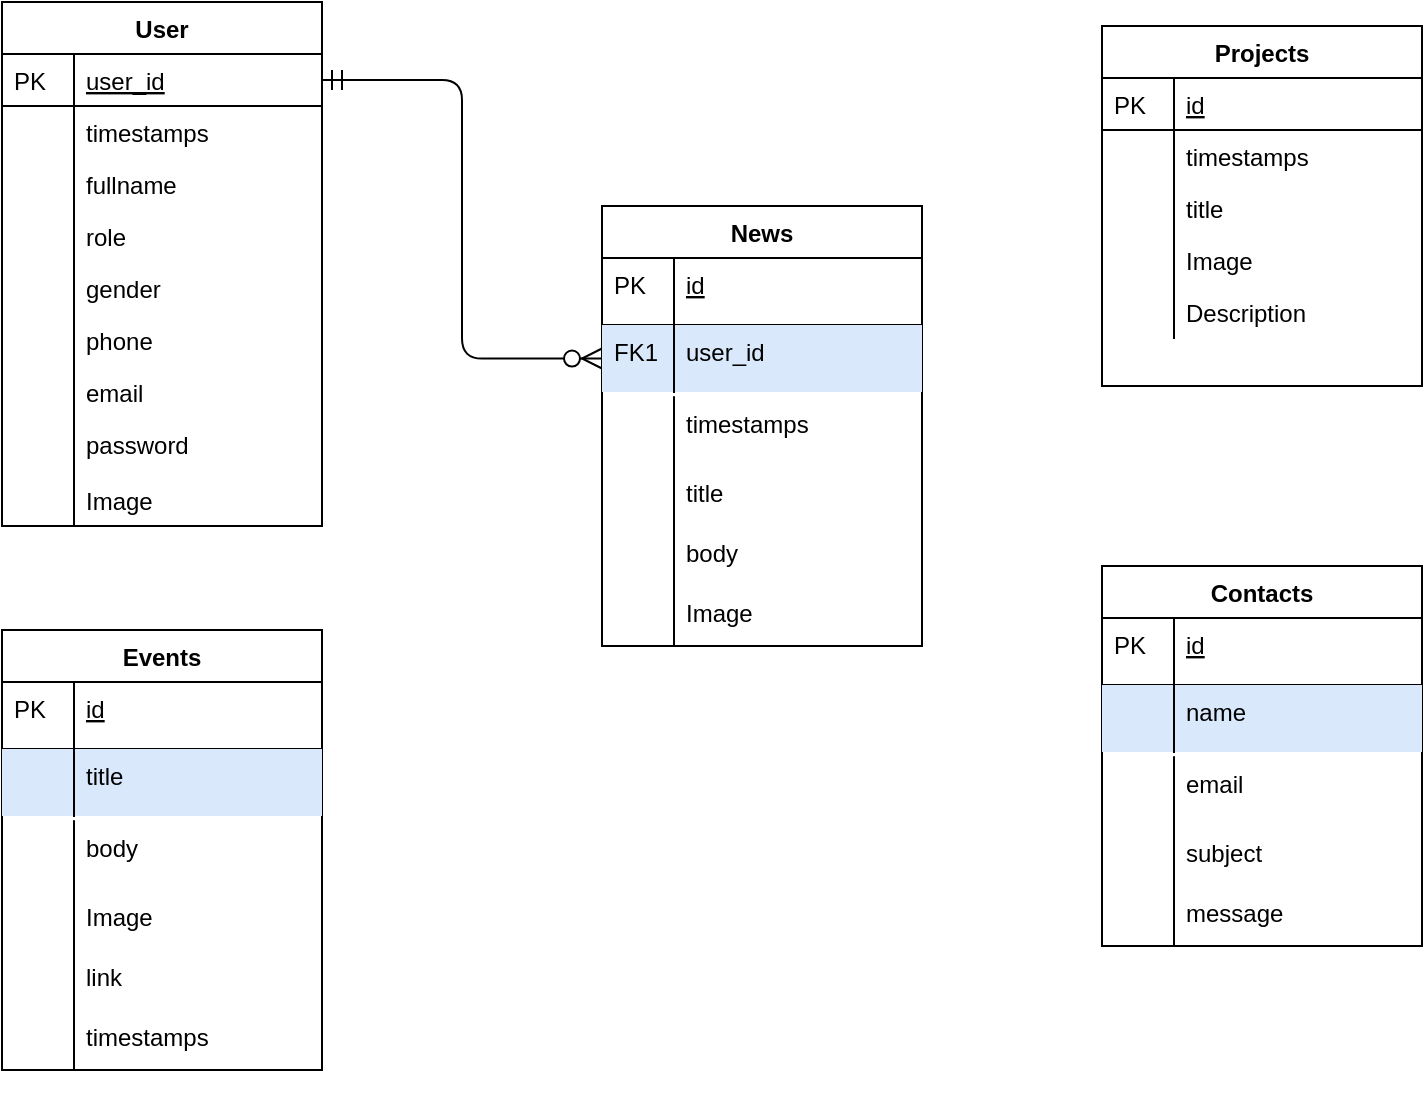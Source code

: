 <mxfile version="12.5.3" type="device"><diagram id="C5RBs43oDa-KdzZeNtuy" name="Page-1"><mxGraphModel dx="2091" dy="1770" grid="1" gridSize="10" guides="1" tooltips="1" connect="1" arrows="1" fold="1" page="1" pageScale="1" pageWidth="827" pageHeight="1169" math="0" shadow="0"><root><mxCell id="WIyWlLk6GJQsqaUBKTNV-0"/><mxCell id="WIyWlLk6GJQsqaUBKTNV-1" parent="WIyWlLk6GJQsqaUBKTNV-0"/><mxCell id="zkfFHV4jXpPFQw0GAbJ--63" value="" style="edgeStyle=orthogonalEdgeStyle;endArrow=ERzeroToMany;startArrow=ERmandOne;shadow=0;strokeWidth=1;endSize=8;startSize=8;entryX=0;entryY=0.5;entryDx=0;entryDy=0;" parent="WIyWlLk6GJQsqaUBKTNV-1" source="zkfFHV4jXpPFQw0GAbJ--52" target="zkfFHV4jXpPFQw0GAbJ--59" edge="1"><mxGeometry width="100" height="100" relative="1" as="geometry"><mxPoint x="310" y="390" as="sourcePoint"/><mxPoint x="410" y="290" as="targetPoint"/></mxGeometry></mxCell><mxCell id="JaXpL7tO8wuuAT2RG70w-64" value="" style="group" parent="WIyWlLk6GJQsqaUBKTNV-1" vertex="1" connectable="0"><mxGeometry x="-390" y="-142" width="160" height="534" as="geometry"/></mxCell><mxCell id="zkfFHV4jXpPFQw0GAbJ--51" value="User" style="swimlane;fontStyle=1;childLayout=stackLayout;horizontal=1;startSize=26;horizontalStack=0;resizeParent=1;resizeLast=0;collapsible=1;marginBottom=0;rounded=0;shadow=0;strokeWidth=1;" parent="JaXpL7tO8wuuAT2RG70w-64" vertex="1"><mxGeometry width="160" height="262" as="geometry"><mxRectangle x="160" y="120" width="160" height="26" as="alternateBounds"/></mxGeometry></mxCell><mxCell id="zkfFHV4jXpPFQw0GAbJ--52" value="user_id" style="shape=partialRectangle;top=0;left=0;right=0;bottom=1;align=left;verticalAlign=top;fillColor=none;spacingLeft=40;spacingRight=4;overflow=hidden;rotatable=0;points=[[0,0.5],[1,0.5]];portConstraint=eastwest;dropTarget=0;rounded=0;shadow=0;strokeWidth=1;fontStyle=4" parent="zkfFHV4jXpPFQw0GAbJ--51" vertex="1"><mxGeometry y="26" width="160" height="26" as="geometry"/></mxCell><mxCell id="zkfFHV4jXpPFQw0GAbJ--53" value="PK" style="shape=partialRectangle;top=0;left=0;bottom=0;fillColor=none;align=left;verticalAlign=top;spacingLeft=4;spacingRight=4;overflow=hidden;rotatable=0;points=[];portConstraint=eastwest;part=1;" parent="zkfFHV4jXpPFQw0GAbJ--52" vertex="1" connectable="0"><mxGeometry width="36" height="26" as="geometry"/></mxCell><mxCell id="zkfFHV4jXpPFQw0GAbJ--54" value="timestamps" style="shape=partialRectangle;top=0;left=0;right=0;bottom=0;align=left;verticalAlign=top;fillColor=none;spacingLeft=40;spacingRight=4;overflow=hidden;rotatable=0;points=[[0,0.5],[1,0.5]];portConstraint=eastwest;dropTarget=0;rounded=0;shadow=0;strokeWidth=1;" parent="zkfFHV4jXpPFQw0GAbJ--51" vertex="1"><mxGeometry y="52" width="160" height="26" as="geometry"/></mxCell><mxCell id="zkfFHV4jXpPFQw0GAbJ--55" value="" style="shape=partialRectangle;top=0;left=0;bottom=0;fillColor=none;align=left;verticalAlign=top;spacingLeft=4;spacingRight=4;overflow=hidden;rotatable=0;points=[];portConstraint=eastwest;part=1;" parent="zkfFHV4jXpPFQw0GAbJ--54" vertex="1" connectable="0"><mxGeometry width="36" height="26" as="geometry"/></mxCell><mxCell id="0wxuxPQrmh7vdbYi_BYT-20" value="fullname" style="shape=partialRectangle;top=0;left=0;right=0;bottom=0;align=left;verticalAlign=top;fillColor=none;spacingLeft=40;spacingRight=4;overflow=hidden;rotatable=0;points=[[0,0.5],[1,0.5]];portConstraint=eastwest;dropTarget=0;rounded=0;shadow=0;strokeWidth=1;" parent="zkfFHV4jXpPFQw0GAbJ--51" vertex="1"><mxGeometry y="78" width="160" height="26" as="geometry"/></mxCell><mxCell id="0wxuxPQrmh7vdbYi_BYT-21" value="" style="shape=partialRectangle;top=0;left=0;bottom=0;fillColor=none;align=left;verticalAlign=top;spacingLeft=4;spacingRight=4;overflow=hidden;rotatable=0;points=[];portConstraint=eastwest;part=1;" parent="0wxuxPQrmh7vdbYi_BYT-20" vertex="1" connectable="0"><mxGeometry width="36" height="26" as="geometry"/></mxCell><mxCell id="0wxuxPQrmh7vdbYi_BYT-23" value="role" style="shape=partialRectangle;top=0;left=0;right=0;bottom=0;align=left;verticalAlign=top;fillColor=none;spacingLeft=40;spacingRight=4;overflow=hidden;rotatable=0;points=[[0,0.5],[1,0.5]];portConstraint=eastwest;dropTarget=0;rounded=0;shadow=0;strokeWidth=1;" parent="zkfFHV4jXpPFQw0GAbJ--51" vertex="1"><mxGeometry y="104" width="160" height="26" as="geometry"/></mxCell><mxCell id="0wxuxPQrmh7vdbYi_BYT-24" value="" style="shape=partialRectangle;top=0;left=0;bottom=0;fillColor=none;align=left;verticalAlign=top;spacingLeft=4;spacingRight=4;overflow=hidden;rotatable=0;points=[];portConstraint=eastwest;part=1;" parent="0wxuxPQrmh7vdbYi_BYT-23" vertex="1" connectable="0"><mxGeometry width="36" height="26" as="geometry"/></mxCell><mxCell id="0wxuxPQrmh7vdbYi_BYT-25" value="gender" style="shape=partialRectangle;top=0;left=0;right=0;bottom=0;align=left;verticalAlign=top;fillColor=none;spacingLeft=40;spacingRight=4;overflow=hidden;rotatable=0;points=[[0,0.5],[1,0.5]];portConstraint=eastwest;dropTarget=0;rounded=0;shadow=0;strokeWidth=1;" parent="zkfFHV4jXpPFQw0GAbJ--51" vertex="1"><mxGeometry y="130" width="160" height="26" as="geometry"/></mxCell><mxCell id="0wxuxPQrmh7vdbYi_BYT-26" value="" style="shape=partialRectangle;top=0;left=0;bottom=0;fillColor=none;align=left;verticalAlign=top;spacingLeft=4;spacingRight=4;overflow=hidden;rotatable=0;points=[];portConstraint=eastwest;part=1;" parent="0wxuxPQrmh7vdbYi_BYT-25" vertex="1" connectable="0"><mxGeometry width="36" height="26" as="geometry"/></mxCell><mxCell id="0wxuxPQrmh7vdbYi_BYT-31" value="phone" style="shape=partialRectangle;top=0;left=0;right=0;bottom=0;align=left;verticalAlign=top;fillColor=none;spacingLeft=40;spacingRight=4;overflow=hidden;rotatable=0;points=[[0,0.5],[1,0.5]];portConstraint=eastwest;dropTarget=0;rounded=0;shadow=0;strokeWidth=1;" parent="zkfFHV4jXpPFQw0GAbJ--51" vertex="1"><mxGeometry y="156" width="160" height="26" as="geometry"/></mxCell><mxCell id="0wxuxPQrmh7vdbYi_BYT-32" value="" style="shape=partialRectangle;top=0;left=0;bottom=0;fillColor=none;align=left;verticalAlign=top;spacingLeft=4;spacingRight=4;overflow=hidden;rotatable=0;points=[];portConstraint=eastwest;part=1;" parent="0wxuxPQrmh7vdbYi_BYT-31" vertex="1" connectable="0"><mxGeometry width="36" height="26" as="geometry"/></mxCell><mxCell id="JaXpL7tO8wuuAT2RG70w-63" value="" style="group" parent="zkfFHV4jXpPFQw0GAbJ--51" vertex="1" connectable="0"><mxGeometry y="182" width="160" height="80" as="geometry"/></mxCell><mxCell id="0wxuxPQrmh7vdbYi_BYT-33" value="email" style="shape=partialRectangle;top=0;left=0;right=0;bottom=0;align=left;verticalAlign=top;fillColor=none;spacingLeft=40;spacingRight=4;overflow=hidden;rotatable=0;points=[[0,0.5],[1,0.5]];portConstraint=eastwest;dropTarget=0;rounded=0;shadow=0;strokeWidth=1;" parent="JaXpL7tO8wuuAT2RG70w-63" vertex="1"><mxGeometry width="160" height="26" as="geometry"/></mxCell><mxCell id="0wxuxPQrmh7vdbYi_BYT-34" value="" style="shape=partialRectangle;top=0;left=0;bottom=0;fillColor=none;align=left;verticalAlign=top;spacingLeft=4;spacingRight=4;overflow=hidden;rotatable=0;points=[];portConstraint=eastwest;part=1;" parent="0wxuxPQrmh7vdbYi_BYT-33" vertex="1" connectable="0"><mxGeometry width="36" height="26" as="geometry"/></mxCell><mxCell id="0wxuxPQrmh7vdbYi_BYT-35" value="password" style="shape=partialRectangle;top=0;left=0;right=0;bottom=0;align=left;verticalAlign=top;fillColor=none;spacingLeft=40;spacingRight=4;overflow=hidden;rotatable=0;points=[[0,0.5],[1,0.5]];portConstraint=eastwest;dropTarget=0;rounded=0;shadow=0;strokeWidth=1;" parent="JaXpL7tO8wuuAT2RG70w-63" vertex="1"><mxGeometry y="26" width="160" height="54" as="geometry"/></mxCell><mxCell id="0wxuxPQrmh7vdbYi_BYT-36" value="" style="shape=partialRectangle;top=0;left=0;bottom=0;fillColor=none;align=left;verticalAlign=top;spacingLeft=4;spacingRight=4;overflow=hidden;rotatable=0;points=[];portConstraint=eastwest;part=1;" parent="0wxuxPQrmh7vdbYi_BYT-35" vertex="1" connectable="0"><mxGeometry width="36" height="54" as="geometry"/></mxCell><mxCell id="wccAu9PdF23PPnZXxEDD-78" value="Image" style="shape=partialRectangle;top=0;left=0;right=0;bottom=0;align=left;verticalAlign=top;fillColor=none;spacingLeft=40;spacingRight=4;overflow=hidden;rotatable=0;points=[[0,0.5],[1,0.5]];portConstraint=eastwest;dropTarget=0;rounded=0;shadow=0;strokeWidth=1;" vertex="1" parent="JaXpL7tO8wuuAT2RG70w-63"><mxGeometry y="54" width="160" height="26" as="geometry"/></mxCell><mxCell id="wccAu9PdF23PPnZXxEDD-79" value="" style="shape=partialRectangle;top=0;left=0;bottom=0;fillColor=none;align=left;verticalAlign=top;spacingLeft=4;spacingRight=4;overflow=hidden;rotatable=0;points=[];portConstraint=eastwest;part=1;" vertex="1" connectable="0" parent="wccAu9PdF23PPnZXxEDD-78"><mxGeometry width="36" height="26" as="geometry"/></mxCell><mxCell id="0pLiMCn8M6m2yxjFLo70-3" value="Events" style="swimlane;fontStyle=1;childLayout=stackLayout;horizontal=1;startSize=26;horizontalStack=0;resizeParent=1;resizeLast=0;collapsible=1;marginBottom=0;rounded=0;shadow=0;strokeWidth=1;" parent="JaXpL7tO8wuuAT2RG70w-64" vertex="1"><mxGeometry y="314" width="160" height="220" as="geometry"><mxRectangle x="260" y="80" width="160" height="26" as="alternateBounds"/></mxGeometry></mxCell><mxCell id="0pLiMCn8M6m2yxjFLo70-4" value="" style="group" parent="0pLiMCn8M6m2yxjFLo70-3" vertex="1" connectable="0"><mxGeometry y="26" width="160" height="194" as="geometry"/></mxCell><mxCell id="0pLiMCn8M6m2yxjFLo70-5" value="id" style="shape=partialRectangle;top=0;left=0;right=0;bottom=1;align=left;verticalAlign=top;fillColor=none;spacingLeft=40;spacingRight=4;overflow=hidden;rotatable=0;points=[[0,0.5],[1,0.5]];portConstraint=eastwest;dropTarget=0;rounded=0;shadow=0;strokeWidth=1;fontStyle=4" parent="0pLiMCn8M6m2yxjFLo70-4" vertex="1"><mxGeometry width="160" height="33.5" as="geometry"/></mxCell><mxCell id="0pLiMCn8M6m2yxjFLo70-6" value="PK" style="shape=partialRectangle;top=0;left=0;bottom=0;fillColor=none;align=left;verticalAlign=top;spacingLeft=4;spacingRight=4;overflow=hidden;rotatable=0;points=[];portConstraint=eastwest;part=1;" parent="0pLiMCn8M6m2yxjFLo70-5" vertex="1" connectable="0"><mxGeometry width="36" height="33.5" as="geometry"/></mxCell><mxCell id="0pLiMCn8M6m2yxjFLo70-7" value="title" style="shape=partialRectangle;top=0;left=0;right=0;bottom=0;align=left;verticalAlign=top;fillColor=#dae8fc;spacingLeft=40;spacingRight=4;overflow=hidden;rotatable=0;points=[[0,0.5],[1,0.5]];portConstraint=eastwest;dropTarget=0;rounded=0;shadow=0;strokeWidth=1;strokeColor=#6c8ebf;" parent="0pLiMCn8M6m2yxjFLo70-4" vertex="1"><mxGeometry y="33.5" width="160" height="33.5" as="geometry"/></mxCell><mxCell id="0pLiMCn8M6m2yxjFLo70-8" value="" style="shape=partialRectangle;top=0;left=0;bottom=0;fillColor=none;align=left;verticalAlign=top;spacingLeft=4;spacingRight=4;overflow=hidden;rotatable=0;points=[];portConstraint=eastwest;part=1;" parent="0pLiMCn8M6m2yxjFLo70-7" vertex="1" connectable="0"><mxGeometry width="36" height="33.5" as="geometry"/></mxCell><mxCell id="0pLiMCn8M6m2yxjFLo70-9" value="body" style="shape=partialRectangle;top=0;left=0;right=0;bottom=0;align=left;verticalAlign=top;fillColor=none;spacingLeft=40;spacingRight=4;overflow=hidden;rotatable=0;points=[[0,0.5],[1,0.5]];portConstraint=eastwest;dropTarget=0;rounded=0;shadow=0;strokeWidth=1;" parent="0pLiMCn8M6m2yxjFLo70-4" vertex="1"><mxGeometry y="69.577" width="160" height="33.5" as="geometry"/></mxCell><mxCell id="0pLiMCn8M6m2yxjFLo70-10" value="" style="shape=partialRectangle;top=0;left=0;bottom=0;fillColor=none;align=left;verticalAlign=top;spacingLeft=4;spacingRight=4;overflow=hidden;rotatable=0;points=[];portConstraint=eastwest;part=1;" parent="0pLiMCn8M6m2yxjFLo70-9" vertex="1" connectable="0"><mxGeometry width="36" height="33.5" as="geometry"/></mxCell><mxCell id="0pLiMCn8M6m2yxjFLo70-11" value="Image" style="shape=partialRectangle;top=0;left=0;right=0;bottom=0;align=left;verticalAlign=top;fillColor=none;spacingLeft=40;spacingRight=4;overflow=hidden;rotatable=0;points=[[0,0.5],[1,0.5]];portConstraint=eastwest;dropTarget=0;rounded=0;shadow=0;strokeWidth=1;" parent="0pLiMCn8M6m2yxjFLo70-4" vertex="1"><mxGeometry y="104" width="160" height="30" as="geometry"/></mxCell><mxCell id="0pLiMCn8M6m2yxjFLo70-12" value="" style="shape=partialRectangle;top=0;left=0;bottom=0;fillColor=none;align=left;verticalAlign=top;spacingLeft=4;spacingRight=4;overflow=hidden;rotatable=0;points=[];portConstraint=eastwest;part=1;" parent="0pLiMCn8M6m2yxjFLo70-11" vertex="1" connectable="0"><mxGeometry width="36" height="30" as="geometry"/></mxCell><mxCell id="0pLiMCn8M6m2yxjFLo70-13" value="link" style="shape=partialRectangle;top=0;left=0;right=0;bottom=0;align=left;verticalAlign=top;fillColor=none;spacingLeft=40;spacingRight=4;overflow=hidden;rotatable=0;points=[[0,0.5],[1,0.5]];portConstraint=eastwest;dropTarget=0;rounded=0;shadow=0;strokeWidth=1;" parent="0pLiMCn8M6m2yxjFLo70-4" vertex="1"><mxGeometry y="134" width="160" height="30" as="geometry"/></mxCell><mxCell id="0pLiMCn8M6m2yxjFLo70-14" value="" style="shape=partialRectangle;top=0;left=0;bottom=0;fillColor=none;align=left;verticalAlign=top;spacingLeft=4;spacingRight=4;overflow=hidden;rotatable=0;points=[];portConstraint=eastwest;part=1;" parent="0pLiMCn8M6m2yxjFLo70-13" vertex="1" connectable="0"><mxGeometry width="36" height="30" as="geometry"/></mxCell><mxCell id="wccAu9PdF23PPnZXxEDD-75" value="timestamps" style="shape=partialRectangle;top=0;left=0;right=0;bottom=0;align=left;verticalAlign=top;fillColor=none;spacingLeft=40;spacingRight=4;overflow=hidden;rotatable=0;points=[[0,0.5],[1,0.5]];portConstraint=eastwest;dropTarget=0;rounded=0;shadow=0;strokeWidth=1;" vertex="1" parent="0pLiMCn8M6m2yxjFLo70-4"><mxGeometry y="164" width="160" height="30" as="geometry"/></mxCell><mxCell id="wccAu9PdF23PPnZXxEDD-76" value="" style="shape=partialRectangle;top=0;left=0;bottom=0;fillColor=none;align=left;verticalAlign=top;spacingLeft=4;spacingRight=4;overflow=hidden;rotatable=0;points=[];portConstraint=eastwest;part=1;" vertex="1" connectable="0" parent="wccAu9PdF23PPnZXxEDD-75"><mxGeometry width="36" height="30" as="geometry"/></mxCell><mxCell id="JaXpL7tO8wuuAT2RG70w-68" value="" style="group" parent="WIyWlLk6GJQsqaUBKTNV-1" vertex="1" connectable="0"><mxGeometry x="-90" y="-40" width="160" height="220" as="geometry"/></mxCell><mxCell id="zkfFHV4jXpPFQw0GAbJ--56" value="News" style="swimlane;fontStyle=1;childLayout=stackLayout;horizontal=1;startSize=26;horizontalStack=0;resizeParent=1;resizeLast=0;collapsible=1;marginBottom=0;rounded=0;shadow=0;strokeWidth=1;" parent="JaXpL7tO8wuuAT2RG70w-68" vertex="1"><mxGeometry width="160" height="220" as="geometry"><mxRectangle x="260" y="80" width="160" height="26" as="alternateBounds"/></mxGeometry></mxCell><mxCell id="JaXpL7tO8wuuAT2RG70w-2" value="" style="group" parent="zkfFHV4jXpPFQw0GAbJ--56" vertex="1" connectable="0"><mxGeometry y="26" width="160" height="194" as="geometry"/></mxCell><mxCell id="zkfFHV4jXpPFQw0GAbJ--57" value="id" style="shape=partialRectangle;top=0;left=0;right=0;bottom=1;align=left;verticalAlign=top;fillColor=none;spacingLeft=40;spacingRight=4;overflow=hidden;rotatable=0;points=[[0,0.5],[1,0.5]];portConstraint=eastwest;dropTarget=0;rounded=0;shadow=0;strokeWidth=1;fontStyle=4" parent="JaXpL7tO8wuuAT2RG70w-2" vertex="1"><mxGeometry width="160" height="33.5" as="geometry"/></mxCell><mxCell id="zkfFHV4jXpPFQw0GAbJ--58" value="PK" style="shape=partialRectangle;top=0;left=0;bottom=0;fillColor=none;align=left;verticalAlign=top;spacingLeft=4;spacingRight=4;overflow=hidden;rotatable=0;points=[];portConstraint=eastwest;part=1;" parent="zkfFHV4jXpPFQw0GAbJ--57" vertex="1" connectable="0"><mxGeometry width="36" height="33.5" as="geometry"/></mxCell><mxCell id="zkfFHV4jXpPFQw0GAbJ--59" value="user_id" style="shape=partialRectangle;top=0;left=0;right=0;bottom=0;align=left;verticalAlign=top;fillColor=#dae8fc;spacingLeft=40;spacingRight=4;overflow=hidden;rotatable=0;points=[[0,0.5],[1,0.5]];portConstraint=eastwest;dropTarget=0;rounded=0;shadow=0;strokeWidth=1;strokeColor=#6c8ebf;" parent="JaXpL7tO8wuuAT2RG70w-2" vertex="1"><mxGeometry y="33.5" width="160" height="33.5" as="geometry"/></mxCell><mxCell id="zkfFHV4jXpPFQw0GAbJ--60" value="FK1" style="shape=partialRectangle;top=0;left=0;bottom=0;fillColor=none;align=left;verticalAlign=top;spacingLeft=4;spacingRight=4;overflow=hidden;rotatable=0;points=[];portConstraint=eastwest;part=1;" parent="zkfFHV4jXpPFQw0GAbJ--59" vertex="1" connectable="0"><mxGeometry width="36" height="33.5" as="geometry"/></mxCell><mxCell id="zkfFHV4jXpPFQw0GAbJ--61" value="timestamps" style="shape=partialRectangle;top=0;left=0;right=0;bottom=0;align=left;verticalAlign=top;fillColor=none;spacingLeft=40;spacingRight=4;overflow=hidden;rotatable=0;points=[[0,0.5],[1,0.5]];portConstraint=eastwest;dropTarget=0;rounded=0;shadow=0;strokeWidth=1;" parent="JaXpL7tO8wuuAT2RG70w-2" vertex="1"><mxGeometry y="69.577" width="160" height="33.5" as="geometry"/></mxCell><mxCell id="zkfFHV4jXpPFQw0GAbJ--62" value="" style="shape=partialRectangle;top=0;left=0;bottom=0;fillColor=none;align=left;verticalAlign=top;spacingLeft=4;spacingRight=4;overflow=hidden;rotatable=0;points=[];portConstraint=eastwest;part=1;" parent="zkfFHV4jXpPFQw0GAbJ--61" vertex="1" connectable="0"><mxGeometry width="36" height="33.5" as="geometry"/></mxCell><mxCell id="0wxuxPQrmh7vdbYi_BYT-43" value="title" style="shape=partialRectangle;top=0;left=0;right=0;bottom=0;align=left;verticalAlign=top;fillColor=none;spacingLeft=40;spacingRight=4;overflow=hidden;rotatable=0;points=[[0,0.5],[1,0.5]];portConstraint=eastwest;dropTarget=0;rounded=0;shadow=0;strokeWidth=1;" parent="JaXpL7tO8wuuAT2RG70w-2" vertex="1"><mxGeometry y="104" width="160" height="30" as="geometry"/></mxCell><mxCell id="0wxuxPQrmh7vdbYi_BYT-44" value="" style="shape=partialRectangle;top=0;left=0;bottom=0;fillColor=none;align=left;verticalAlign=top;spacingLeft=4;spacingRight=4;overflow=hidden;rotatable=0;points=[];portConstraint=eastwest;part=1;" parent="0wxuxPQrmh7vdbYi_BYT-43" vertex="1" connectable="0"><mxGeometry width="36" height="30" as="geometry"/></mxCell><mxCell id="Vl-pBTVRootY3TLacO7r-1" value="body" style="shape=partialRectangle;top=0;left=0;right=0;bottom=0;align=left;verticalAlign=top;fillColor=none;spacingLeft=40;spacingRight=4;overflow=hidden;rotatable=0;points=[[0,0.5],[1,0.5]];portConstraint=eastwest;dropTarget=0;rounded=0;shadow=0;strokeWidth=1;" parent="JaXpL7tO8wuuAT2RG70w-2" vertex="1"><mxGeometry y="134" width="160" height="30" as="geometry"/></mxCell><mxCell id="Vl-pBTVRootY3TLacO7r-2" value="" style="shape=partialRectangle;top=0;left=0;bottom=0;fillColor=none;align=left;verticalAlign=top;spacingLeft=4;spacingRight=4;overflow=hidden;rotatable=0;points=[];portConstraint=eastwest;part=1;" parent="Vl-pBTVRootY3TLacO7r-1" vertex="1" connectable="0"><mxGeometry width="36" height="30" as="geometry"/></mxCell><mxCell id="0pLiMCn8M6m2yxjFLo70-20" value="Image" style="shape=partialRectangle;top=0;left=0;right=0;bottom=0;align=left;verticalAlign=top;fillColor=none;spacingLeft=40;spacingRight=4;overflow=hidden;rotatable=0;points=[[0,0.5],[1,0.5]];portConstraint=eastwest;dropTarget=0;rounded=0;shadow=0;strokeWidth=1;" parent="JaXpL7tO8wuuAT2RG70w-2" vertex="1"><mxGeometry y="164" width="160" height="30" as="geometry"/></mxCell><mxCell id="0pLiMCn8M6m2yxjFLo70-21" value="" style="shape=partialRectangle;top=0;left=0;bottom=0;fillColor=none;align=left;verticalAlign=top;spacingLeft=4;spacingRight=4;overflow=hidden;rotatable=0;points=[];portConstraint=eastwest;part=1;" parent="0pLiMCn8M6m2yxjFLo70-20" vertex="1" connectable="0"><mxGeometry width="36" height="30" as="geometry"/></mxCell><mxCell id="wccAu9PdF23PPnZXxEDD-44" value="" style="group" vertex="1" connectable="0" parent="WIyWlLk6GJQsqaUBKTNV-1"><mxGeometry x="160" y="-90" width="160" height="504" as="geometry"/></mxCell><mxCell id="wccAu9PdF23PPnZXxEDD-63" value="Contacts" style="swimlane;fontStyle=1;childLayout=stackLayout;horizontal=1;startSize=26;horizontalStack=0;resizeParent=1;resizeLast=0;collapsible=1;marginBottom=0;rounded=0;shadow=0;strokeWidth=1;" vertex="1" parent="wccAu9PdF23PPnZXxEDD-44"><mxGeometry y="230" width="160" height="190" as="geometry"><mxRectangle x="260" y="80" width="160" height="26" as="alternateBounds"/></mxGeometry></mxCell><mxCell id="wccAu9PdF23PPnZXxEDD-64" value="" style="group" vertex="1" connectable="0" parent="wccAu9PdF23PPnZXxEDD-63"><mxGeometry y="26" width="160" height="164" as="geometry"/></mxCell><mxCell id="wccAu9PdF23PPnZXxEDD-65" value="id" style="shape=partialRectangle;top=0;left=0;right=0;bottom=1;align=left;verticalAlign=top;fillColor=none;spacingLeft=40;spacingRight=4;overflow=hidden;rotatable=0;points=[[0,0.5],[1,0.5]];portConstraint=eastwest;dropTarget=0;rounded=0;shadow=0;strokeWidth=1;fontStyle=4" vertex="1" parent="wccAu9PdF23PPnZXxEDD-64"><mxGeometry width="160" height="33.5" as="geometry"/></mxCell><mxCell id="wccAu9PdF23PPnZXxEDD-66" value="PK" style="shape=partialRectangle;top=0;left=0;bottom=0;fillColor=none;align=left;verticalAlign=top;spacingLeft=4;spacingRight=4;overflow=hidden;rotatable=0;points=[];portConstraint=eastwest;part=1;" vertex="1" connectable="0" parent="wccAu9PdF23PPnZXxEDD-65"><mxGeometry width="36" height="33.5" as="geometry"/></mxCell><mxCell id="wccAu9PdF23PPnZXxEDD-67" value="name" style="shape=partialRectangle;top=0;left=0;right=0;bottom=0;align=left;verticalAlign=top;fillColor=#dae8fc;spacingLeft=40;spacingRight=4;overflow=hidden;rotatable=0;points=[[0,0.5],[1,0.5]];portConstraint=eastwest;dropTarget=0;rounded=0;shadow=0;strokeWidth=1;strokeColor=#6c8ebf;" vertex="1" parent="wccAu9PdF23PPnZXxEDD-64"><mxGeometry y="33.5" width="160" height="33.5" as="geometry"/></mxCell><mxCell id="wccAu9PdF23PPnZXxEDD-68" value="" style="shape=partialRectangle;top=0;left=0;bottom=0;fillColor=none;align=left;verticalAlign=top;spacingLeft=4;spacingRight=4;overflow=hidden;rotatable=0;points=[];portConstraint=eastwest;part=1;" vertex="1" connectable="0" parent="wccAu9PdF23PPnZXxEDD-67"><mxGeometry width="36" height="33.5" as="geometry"/></mxCell><mxCell id="wccAu9PdF23PPnZXxEDD-69" value="email" style="shape=partialRectangle;top=0;left=0;right=0;bottom=0;align=left;verticalAlign=top;fillColor=none;spacingLeft=40;spacingRight=4;overflow=hidden;rotatable=0;points=[[0,0.5],[1,0.5]];portConstraint=eastwest;dropTarget=0;rounded=0;shadow=0;strokeWidth=1;" vertex="1" parent="wccAu9PdF23PPnZXxEDD-64"><mxGeometry y="69.577" width="160" height="33.5" as="geometry"/></mxCell><mxCell id="wccAu9PdF23PPnZXxEDD-70" value="" style="shape=partialRectangle;top=0;left=0;bottom=0;fillColor=none;align=left;verticalAlign=top;spacingLeft=4;spacingRight=4;overflow=hidden;rotatable=0;points=[];portConstraint=eastwest;part=1;" vertex="1" connectable="0" parent="wccAu9PdF23PPnZXxEDD-69"><mxGeometry width="36" height="33.5" as="geometry"/></mxCell><mxCell id="wccAu9PdF23PPnZXxEDD-71" value="subject" style="shape=partialRectangle;top=0;left=0;right=0;bottom=0;align=left;verticalAlign=top;fillColor=none;spacingLeft=40;spacingRight=4;overflow=hidden;rotatable=0;points=[[0,0.5],[1,0.5]];portConstraint=eastwest;dropTarget=0;rounded=0;shadow=0;strokeWidth=1;" vertex="1" parent="wccAu9PdF23PPnZXxEDD-64"><mxGeometry y="104" width="160" height="30" as="geometry"/></mxCell><mxCell id="wccAu9PdF23PPnZXxEDD-72" value="" style="shape=partialRectangle;top=0;left=0;bottom=0;fillColor=none;align=left;verticalAlign=top;spacingLeft=4;spacingRight=4;overflow=hidden;rotatable=0;points=[];portConstraint=eastwest;part=1;" vertex="1" connectable="0" parent="wccAu9PdF23PPnZXxEDD-71"><mxGeometry width="36" height="30" as="geometry"/></mxCell><mxCell id="wccAu9PdF23PPnZXxEDD-73" value="message" style="shape=partialRectangle;top=0;left=0;right=0;bottom=0;align=left;verticalAlign=top;fillColor=none;spacingLeft=40;spacingRight=4;overflow=hidden;rotatable=0;points=[[0,0.5],[1,0.5]];portConstraint=eastwest;dropTarget=0;rounded=0;shadow=0;strokeWidth=1;" vertex="1" parent="wccAu9PdF23PPnZXxEDD-64"><mxGeometry y="134" width="160" height="30" as="geometry"/></mxCell><mxCell id="wccAu9PdF23PPnZXxEDD-74" value="" style="shape=partialRectangle;top=0;left=0;bottom=0;fillColor=none;align=left;verticalAlign=top;spacingLeft=4;spacingRight=4;overflow=hidden;rotatable=0;points=[];portConstraint=eastwest;part=1;" vertex="1" connectable="0" parent="wccAu9PdF23PPnZXxEDD-73"><mxGeometry width="36" height="30" as="geometry"/></mxCell><mxCell id="wccAu9PdF23PPnZXxEDD-45" value="Projects" style="swimlane;fontStyle=1;childLayout=stackLayout;horizontal=1;startSize=26;horizontalStack=0;resizeParent=1;resizeLast=0;collapsible=1;marginBottom=0;rounded=0;shadow=0;strokeWidth=1;" vertex="1" parent="WIyWlLk6GJQsqaUBKTNV-1"><mxGeometry x="160" y="-130" width="160" height="180" as="geometry"><mxRectangle x="160" y="120" width="160" height="26" as="alternateBounds"/></mxGeometry></mxCell><mxCell id="wccAu9PdF23PPnZXxEDD-46" value="id" style="shape=partialRectangle;top=0;left=0;right=0;bottom=1;align=left;verticalAlign=top;fillColor=none;spacingLeft=40;spacingRight=4;overflow=hidden;rotatable=0;points=[[0,0.5],[1,0.5]];portConstraint=eastwest;dropTarget=0;rounded=0;shadow=0;strokeWidth=1;fontStyle=4" vertex="1" parent="wccAu9PdF23PPnZXxEDD-45"><mxGeometry y="26" width="160" height="26" as="geometry"/></mxCell><mxCell id="wccAu9PdF23PPnZXxEDD-47" value="PK" style="shape=partialRectangle;top=0;left=0;bottom=0;fillColor=none;align=left;verticalAlign=top;spacingLeft=4;spacingRight=4;overflow=hidden;rotatable=0;points=[];portConstraint=eastwest;part=1;" vertex="1" connectable="0" parent="wccAu9PdF23PPnZXxEDD-46"><mxGeometry width="36" height="26" as="geometry"/></mxCell><mxCell id="wccAu9PdF23PPnZXxEDD-48" value="timestamps" style="shape=partialRectangle;top=0;left=0;right=0;bottom=0;align=left;verticalAlign=top;fillColor=none;spacingLeft=40;spacingRight=4;overflow=hidden;rotatable=0;points=[[0,0.5],[1,0.5]];portConstraint=eastwest;dropTarget=0;rounded=0;shadow=0;strokeWidth=1;" vertex="1" parent="wccAu9PdF23PPnZXxEDD-45"><mxGeometry y="52" width="160" height="26" as="geometry"/></mxCell><mxCell id="wccAu9PdF23PPnZXxEDD-49" value="" style="shape=partialRectangle;top=0;left=0;bottom=0;fillColor=none;align=left;verticalAlign=top;spacingLeft=4;spacingRight=4;overflow=hidden;rotatable=0;points=[];portConstraint=eastwest;part=1;" vertex="1" connectable="0" parent="wccAu9PdF23PPnZXxEDD-48"><mxGeometry width="36" height="26" as="geometry"/></mxCell><mxCell id="wccAu9PdF23PPnZXxEDD-50" value="title" style="shape=partialRectangle;top=0;left=0;right=0;bottom=0;align=left;verticalAlign=top;fillColor=none;spacingLeft=40;spacingRight=4;overflow=hidden;rotatable=0;points=[[0,0.5],[1,0.5]];portConstraint=eastwest;dropTarget=0;rounded=0;shadow=0;strokeWidth=1;" vertex="1" parent="wccAu9PdF23PPnZXxEDD-45"><mxGeometry y="78" width="160" height="26" as="geometry"/></mxCell><mxCell id="wccAu9PdF23PPnZXxEDD-51" value="" style="shape=partialRectangle;top=0;left=0;bottom=0;fillColor=none;align=left;verticalAlign=top;spacingLeft=4;spacingRight=4;overflow=hidden;rotatable=0;points=[];portConstraint=eastwest;part=1;" vertex="1" connectable="0" parent="wccAu9PdF23PPnZXxEDD-50"><mxGeometry width="36" height="26" as="geometry"/></mxCell><mxCell id="wccAu9PdF23PPnZXxEDD-52" value="Image" style="shape=partialRectangle;top=0;left=0;right=0;bottom=0;align=left;verticalAlign=top;fillColor=none;spacingLeft=40;spacingRight=4;overflow=hidden;rotatable=0;points=[[0,0.5],[1,0.5]];portConstraint=eastwest;dropTarget=0;rounded=0;shadow=0;strokeWidth=1;" vertex="1" parent="wccAu9PdF23PPnZXxEDD-45"><mxGeometry y="104" width="160" height="26" as="geometry"/></mxCell><mxCell id="wccAu9PdF23PPnZXxEDD-53" value="" style="shape=partialRectangle;top=0;left=0;bottom=0;fillColor=none;align=left;verticalAlign=top;spacingLeft=4;spacingRight=4;overflow=hidden;rotatable=0;points=[];portConstraint=eastwest;part=1;" vertex="1" connectable="0" parent="wccAu9PdF23PPnZXxEDD-52"><mxGeometry width="36" height="26" as="geometry"/></mxCell><mxCell id="wccAu9PdF23PPnZXxEDD-54" value="Description" style="shape=partialRectangle;top=0;left=0;right=0;bottom=0;align=left;verticalAlign=top;fillColor=none;spacingLeft=40;spacingRight=4;overflow=hidden;rotatable=0;points=[[0,0.5],[1,0.5]];portConstraint=eastwest;dropTarget=0;rounded=0;shadow=0;strokeWidth=1;" vertex="1" parent="wccAu9PdF23PPnZXxEDD-45"><mxGeometry y="130" width="160" height="26" as="geometry"/></mxCell><mxCell id="wccAu9PdF23PPnZXxEDD-55" value="" style="shape=partialRectangle;top=0;left=0;bottom=0;fillColor=none;align=left;verticalAlign=top;spacingLeft=4;spacingRight=4;overflow=hidden;rotatable=0;points=[];portConstraint=eastwest;part=1;" vertex="1" connectable="0" parent="wccAu9PdF23PPnZXxEDD-54"><mxGeometry width="36" height="26" as="geometry"/></mxCell></root></mxGraphModel></diagram></mxfile>